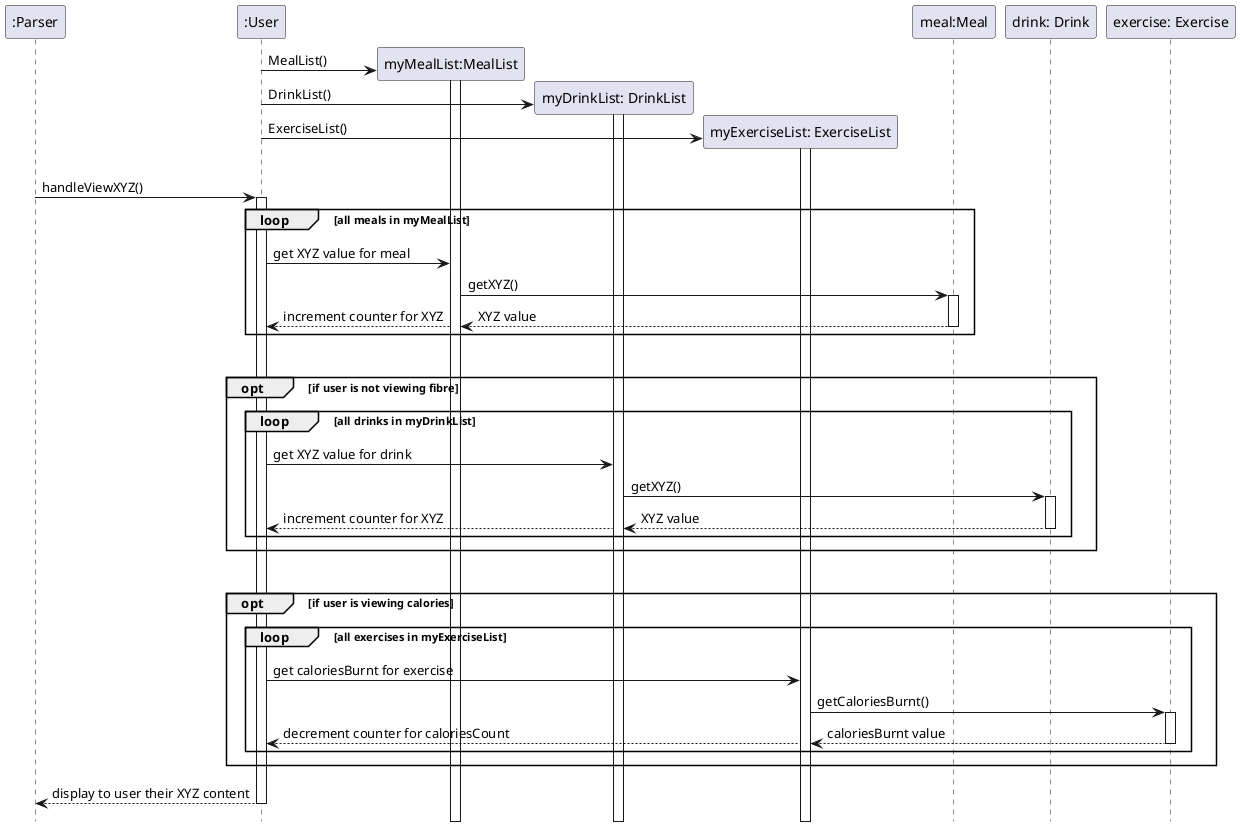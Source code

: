 @startuml
'https://plantuml.com/sequence-diagram

participant ":Parser" as Parser
participant ":User" as User
participant "myMealList:MealList" as MealList
participant "myDrinkList: DrinkList" as DrinkList
participant "myExerciseList: ExerciseList" as ExerciseList
participant "meal:Meal" as Meal
participant "drink: Drink" as Drink
participant "exercise: Exercise" as Exercise

hide footbox
!pragma teoz true

User -> MealList **: MealList()
activate MealList


User -> DrinkList **: DrinkList()
activate DrinkList

User -> ExerciseList **: ExerciseList()
activate ExerciseList

|||
Parser -> User ++: handleViewXYZ()
loop all meals in myMealList
User -> MealList: get XYZ value for meal
MealList -> Meal ++: getXYZ()
Meal --> MealList --: XYZ value
& MealList --> User: increment counter for XYZ
end
|||
opt if user is not viewing fibre
loop all drinks in myDrinkList
User -> DrinkList: get XYZ value for drink
DrinkList -> Drink ++: getXYZ()
Drink --> DrinkList --: XYZ value
& DrinkList --> User: increment counter for XYZ
end
end
|||
opt if user is viewing calories
loop all exercises in myExerciseList
User -> ExerciseList: get caloriesBurnt for exercise
ExerciseList -> Exercise ++: getCaloriesBurnt()
Exercise --> ExerciseList --: caloriesBurnt value
& ExerciseList --> User: decrement counter for caloriesCount
end
end

User --> Parser --: display to user their XYZ content


@enduml